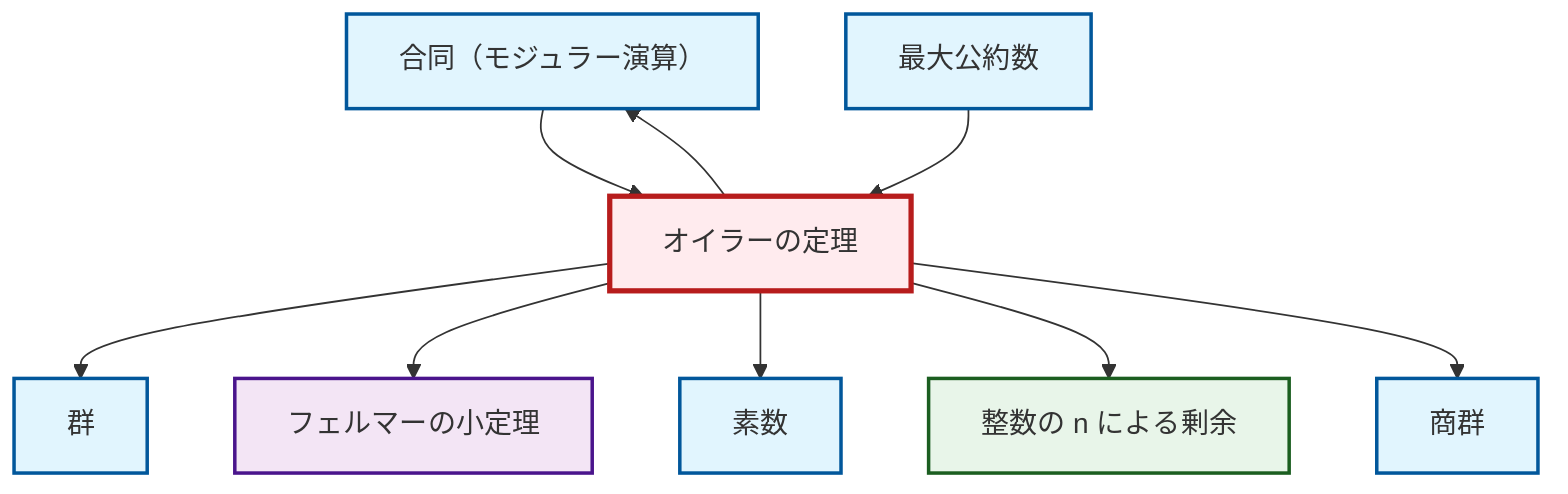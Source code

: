 graph TD
    classDef definition fill:#e1f5fe,stroke:#01579b,stroke-width:2px
    classDef theorem fill:#f3e5f5,stroke:#4a148c,stroke-width:2px
    classDef axiom fill:#fff3e0,stroke:#e65100,stroke-width:2px
    classDef example fill:#e8f5e9,stroke:#1b5e20,stroke-width:2px
    classDef current fill:#ffebee,stroke:#b71c1c,stroke-width:3px
    def-prime["素数"]:::definition
    def-congruence["合同（モジュラー演算）"]:::definition
    def-group["群"]:::definition
    thm-fermat-little["フェルマーの小定理"]:::theorem
    def-gcd["最大公約数"]:::definition
    ex-quotient-integers-mod-n["整数の n による剰余"]:::example
    def-quotient-group["商群"]:::definition
    thm-euler["オイラーの定理"]:::theorem
    thm-euler --> def-group
    thm-euler --> thm-fermat-little
    thm-euler --> def-prime
    thm-euler --> ex-quotient-integers-mod-n
    def-congruence --> thm-euler
    thm-euler --> def-quotient-group
    thm-euler --> def-congruence
    def-gcd --> thm-euler
    class thm-euler current